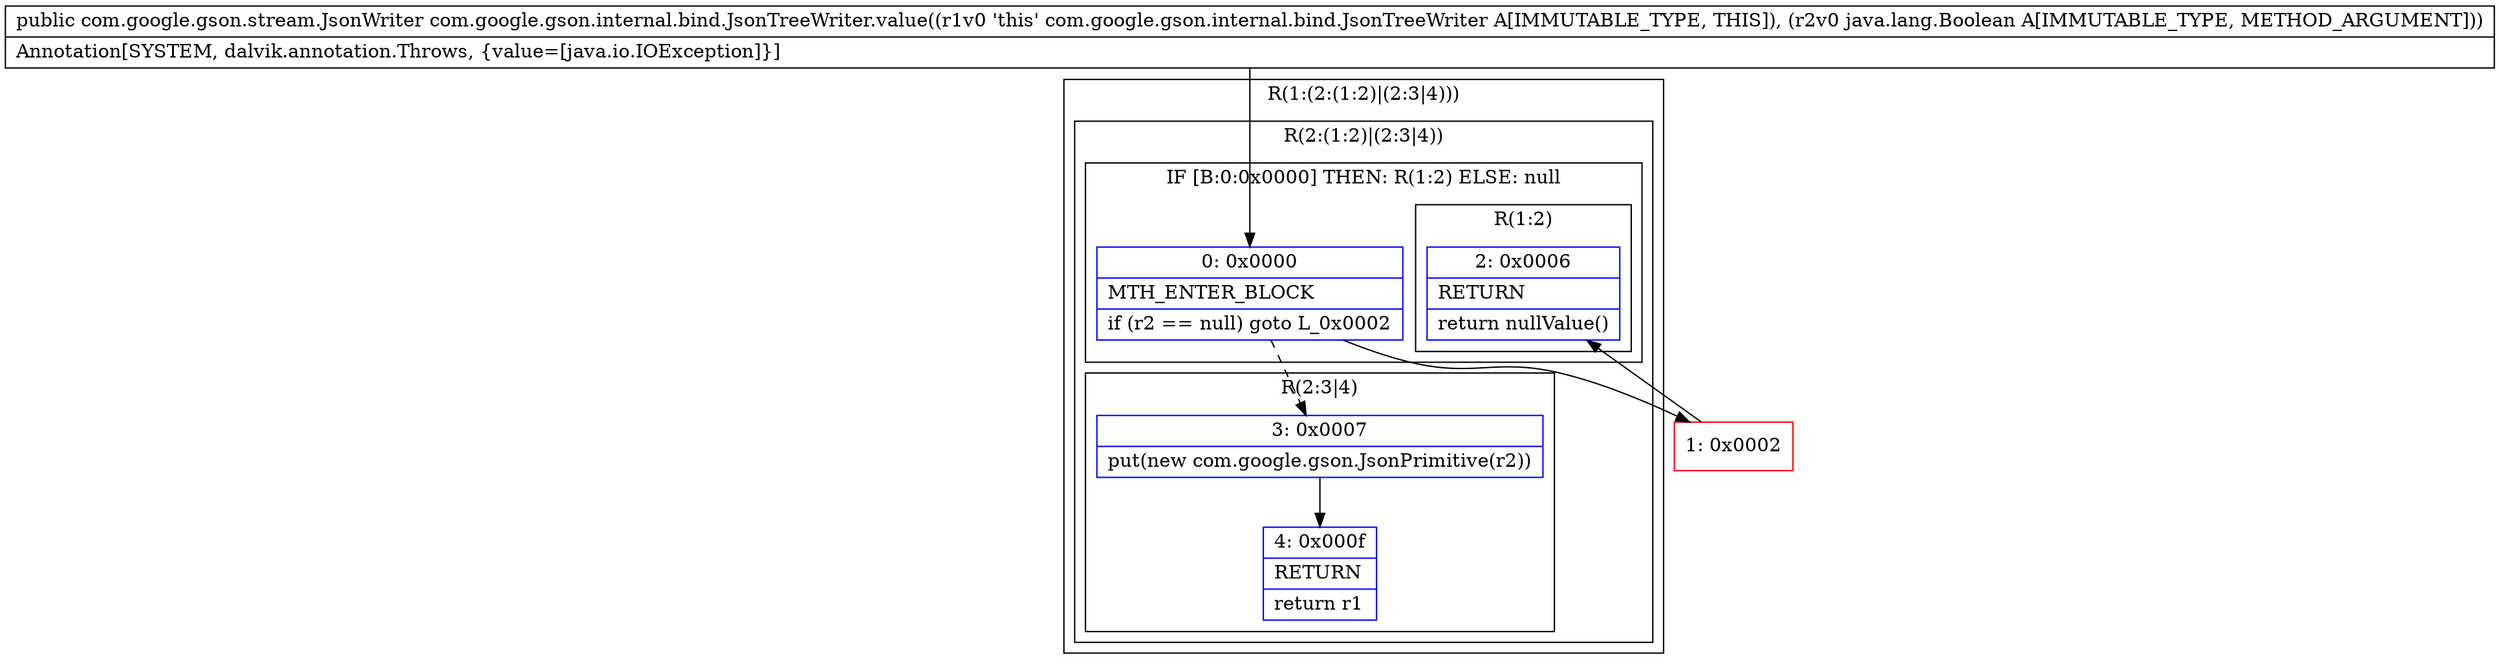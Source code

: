 digraph "CFG forcom.google.gson.internal.bind.JsonTreeWriter.value(Ljava\/lang\/Boolean;)Lcom\/google\/gson\/stream\/JsonWriter;" {
subgraph cluster_Region_255172363 {
label = "R(1:(2:(1:2)|(2:3|4)))";
node [shape=record,color=blue];
subgraph cluster_Region_1445817356 {
label = "R(2:(1:2)|(2:3|4))";
node [shape=record,color=blue];
subgraph cluster_IfRegion_1187051752 {
label = "IF [B:0:0x0000] THEN: R(1:2) ELSE: null";
node [shape=record,color=blue];
Node_0 [shape=record,label="{0\:\ 0x0000|MTH_ENTER_BLOCK\l|if (r2 == null) goto L_0x0002\l}"];
subgraph cluster_Region_841179276 {
label = "R(1:2)";
node [shape=record,color=blue];
Node_2 [shape=record,label="{2\:\ 0x0006|RETURN\l|return nullValue()\l}"];
}
}
subgraph cluster_Region_290286596 {
label = "R(2:3|4)";
node [shape=record,color=blue];
Node_3 [shape=record,label="{3\:\ 0x0007|put(new com.google.gson.JsonPrimitive(r2))\l}"];
Node_4 [shape=record,label="{4\:\ 0x000f|RETURN\l|return r1\l}"];
}
}
}
Node_1 [shape=record,color=red,label="{1\:\ 0x0002}"];
MethodNode[shape=record,label="{public com.google.gson.stream.JsonWriter com.google.gson.internal.bind.JsonTreeWriter.value((r1v0 'this' com.google.gson.internal.bind.JsonTreeWriter A[IMMUTABLE_TYPE, THIS]), (r2v0 java.lang.Boolean A[IMMUTABLE_TYPE, METHOD_ARGUMENT]))  | Annotation[SYSTEM, dalvik.annotation.Throws, \{value=[java.io.IOException]\}]\l}"];
MethodNode -> Node_0;
Node_0 -> Node_1;
Node_0 -> Node_3[style=dashed];
Node_3 -> Node_4;
Node_1 -> Node_2;
}

